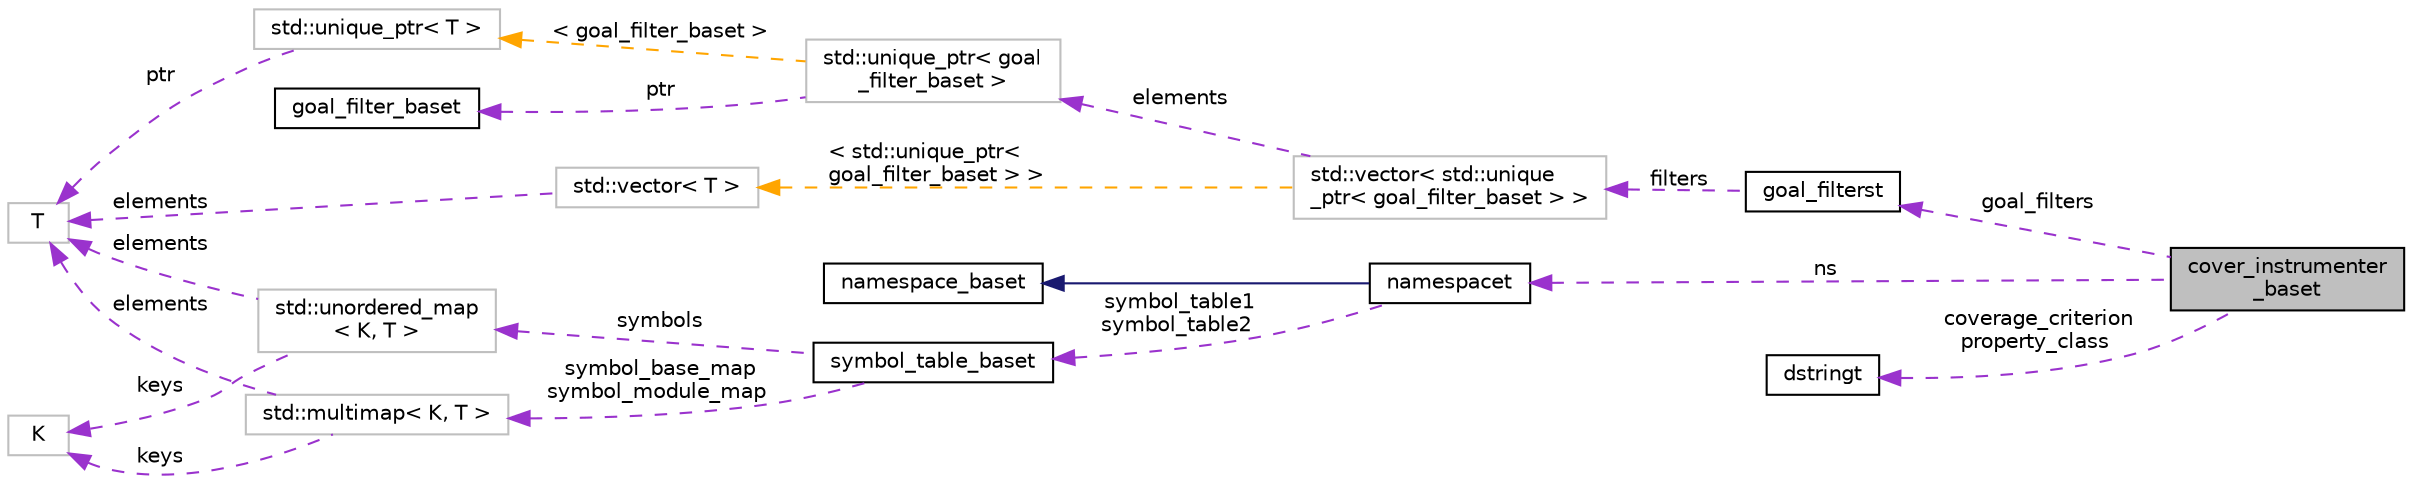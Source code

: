 digraph "cover_instrumenter_baset"
{
 // LATEX_PDF_SIZE
  bgcolor="transparent";
  edge [fontname="Helvetica",fontsize="10",labelfontname="Helvetica",labelfontsize="10"];
  node [fontname="Helvetica",fontsize="10",shape=record];
  rankdir="LR";
  Node1 [label="cover_instrumenter\l_baset",height=0.2,width=0.4,color="black", fillcolor="grey75", style="filled", fontcolor="black",tooltip="Base class for goto program coverage instrumenters."];
  Node2 -> Node1 [dir="back",color="darkorchid3",fontsize="10",style="dashed",label=" goal_filters" ,fontname="Helvetica"];
  Node2 [label="goal_filterst",height=0.2,width=0.4,color="black",URL="$classgoal__filterst.html",tooltip="A collection of goal filters to be applied in conjunction."];
  Node3 -> Node2 [dir="back",color="darkorchid3",fontsize="10",style="dashed",label=" filters" ,fontname="Helvetica"];
  Node3 [label="std::vector\< std::unique\l_ptr\< goal_filter_baset \> \>",height=0.2,width=0.4,color="grey75",tooltip=" "];
  Node4 -> Node3 [dir="back",color="darkorchid3",fontsize="10",style="dashed",label=" elements" ,fontname="Helvetica"];
  Node4 [label="std::unique_ptr\< goal\l_filter_baset \>",height=0.2,width=0.4,color="grey75",tooltip=" "];
  Node5 -> Node4 [dir="back",color="darkorchid3",fontsize="10",style="dashed",label=" ptr" ,fontname="Helvetica"];
  Node5 [label="goal_filter_baset",height=0.2,width=0.4,color="black",URL="$classgoal__filter__baset.html",tooltip="Base class for filtering goals."];
  Node6 -> Node4 [dir="back",color="orange",fontsize="10",style="dashed",label=" \< goal_filter_baset \>" ,fontname="Helvetica"];
  Node6 [label="std::unique_ptr\< T \>",height=0.2,width=0.4,color="grey75",tooltip="STL class."];
  Node7 -> Node6 [dir="back",color="darkorchid3",fontsize="10",style="dashed",label=" ptr" ,fontname="Helvetica"];
  Node7 [label="T",height=0.2,width=0.4,color="grey75",tooltip=" "];
  Node8 -> Node3 [dir="back",color="orange",fontsize="10",style="dashed",label=" \< std::unique_ptr\<\l goal_filter_baset \> \>" ,fontname="Helvetica"];
  Node8 [label="std::vector\< T \>",height=0.2,width=0.4,color="grey75",tooltip="STL class."];
  Node7 -> Node8 [dir="back",color="darkorchid3",fontsize="10",style="dashed",label=" elements" ,fontname="Helvetica"];
  Node9 -> Node1 [dir="back",color="darkorchid3",fontsize="10",style="dashed",label=" ns" ,fontname="Helvetica"];
  Node9 [label="namespacet",height=0.2,width=0.4,color="black",URL="$classnamespacet.html",tooltip="A namespacet is essentially one or two symbol tables bound together, to allow for symbol lookups in t..."];
  Node10 -> Node9 [dir="back",color="midnightblue",fontsize="10",style="solid",fontname="Helvetica"];
  Node10 [label="namespace_baset",height=0.2,width=0.4,color="black",URL="$classnamespace__baset.html",tooltip="Basic interface for a namespace."];
  Node11 -> Node9 [dir="back",color="darkorchid3",fontsize="10",style="dashed",label=" symbol_table1\nsymbol_table2" ,fontname="Helvetica"];
  Node11 [label="symbol_table_baset",height=0.2,width=0.4,color="black",URL="$classsymbol__table__baset.html",tooltip="The symbol table base class interface."];
  Node12 -> Node11 [dir="back",color="darkorchid3",fontsize="10",style="dashed",label=" symbol_base_map\nsymbol_module_map" ,fontname="Helvetica"];
  Node12 [label="std::multimap\< K, T \>",height=0.2,width=0.4,color="grey75",tooltip="STL class."];
  Node13 -> Node12 [dir="back",color="darkorchid3",fontsize="10",style="dashed",label=" keys" ,fontname="Helvetica"];
  Node13 [label="K",height=0.2,width=0.4,color="grey75",tooltip=" "];
  Node7 -> Node12 [dir="back",color="darkorchid3",fontsize="10",style="dashed",label=" elements" ,fontname="Helvetica"];
  Node14 -> Node11 [dir="back",color="darkorchid3",fontsize="10",style="dashed",label=" symbols" ,fontname="Helvetica"];
  Node14 [label="std::unordered_map\l\< K, T \>",height=0.2,width=0.4,color="grey75",tooltip="STL class."];
  Node13 -> Node14 [dir="back",color="darkorchid3",fontsize="10",style="dashed",label=" keys" ,fontname="Helvetica"];
  Node7 -> Node14 [dir="back",color="darkorchid3",fontsize="10",style="dashed",label=" elements" ,fontname="Helvetica"];
  Node15 -> Node1 [dir="back",color="darkorchid3",fontsize="10",style="dashed",label=" coverage_criterion\nproperty_class" ,fontname="Helvetica"];
  Node15 [label="dstringt",height=0.2,width=0.4,color="black",URL="$classdstringt.html",tooltip="dstringt has one field, an unsigned integer no which is an index into a static table of strings."];
}
